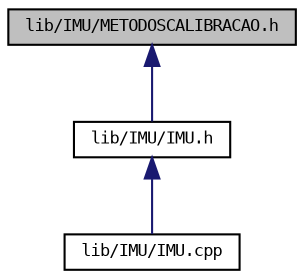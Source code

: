 digraph "lib/IMU/METODOSCALIBRACAO.h"
{
 // LATEX_PDF_SIZE
  bgcolor="transparent";
  edge [fontname="DejaVuSansMono",fontsize="8",labelfontname="DejaVuSansMono",labelfontsize="8"];
  node [fontname="DejaVuSansMono",fontsize="8",shape=record];
  Node1 [label="lib/IMU/METODOSCALIBRACAO.h",height=0.2,width=0.4,color="black", fillcolor="grey75", style="filled", fontcolor="black",tooltip="biblioteca contendo algoritmos de calibracao para acelerometro e magnetometro. Para correto funcionam..."];
  Node1 -> Node2 [dir="back",color="midnightblue",fontsize="8",style="solid",fontname="DejaVuSansMono"];
  Node2 [label="lib/IMU/IMU.h",height=0.2,width=0.4,color="black",URL="$IMU_8h.html",tooltip=" "];
  Node2 -> Node3 [dir="back",color="midnightblue",fontsize="8",style="solid",fontname="DejaVuSansMono"];
  Node3 [label="lib/IMU/IMU.cpp",height=0.2,width=0.4,color="black",URL="$IMU_8cpp.html",tooltip=" "];
}
